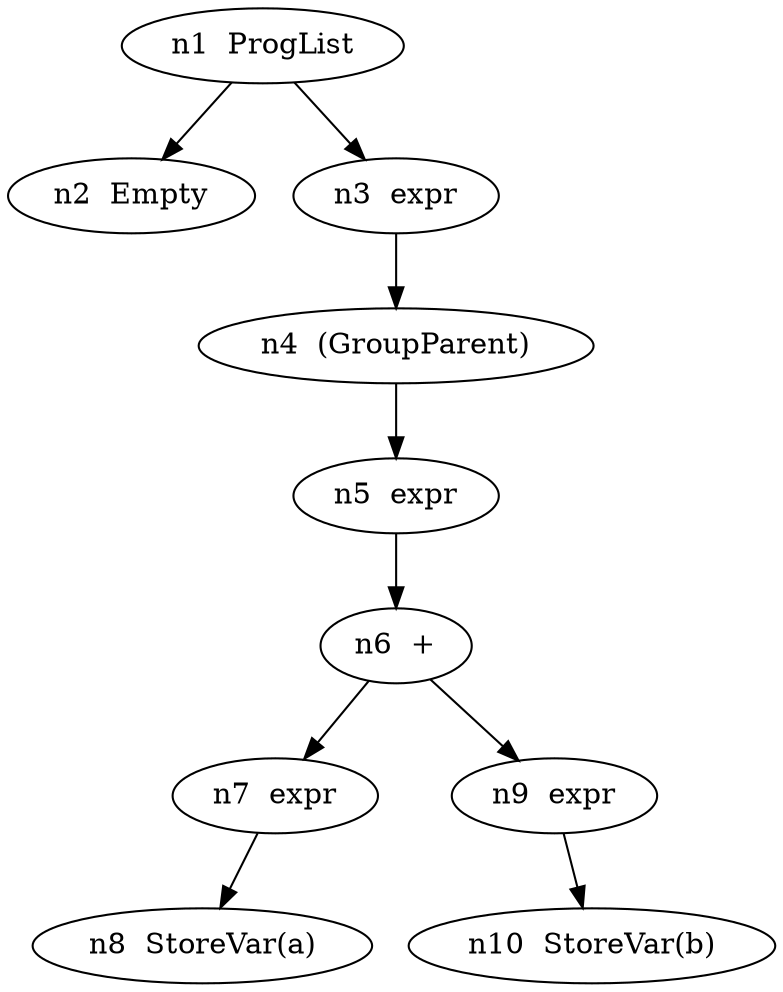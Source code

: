 // Compilador
digraph {
	n1 [label="n1  ProgList"]
	n2 [label="n2  Empty"]
		n1 -> n2
	n6 [label="n6  +"]
	n8 [label="n8  StoreVar(a)"]
		n7 -> n8
	n7 [label="n7  expr"]
	n10 [label="n10  StoreVar(b)"]
		n9 -> n10
	n9 [label="n9  expr"]
		n6 -> n7
		n6 -> n9
		n5 -> n6
	n5 [label="n5  expr"]
		n4 -> n5
	n4 [label="n4  (GroupParent)"]
		n3 -> n4
	n3 [label="n3  expr"]
		n1 -> n3
}